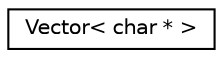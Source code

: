 digraph "Graphical Class Hierarchy"
{
 // INTERACTIVE_SVG=YES
  edge [fontname="Helvetica",fontsize="10",labelfontname="Helvetica",labelfontsize="10"];
  node [fontname="Helvetica",fontsize="10",shape=record];
  rankdir="LR";
  Node1 [label="Vector\< char * \>",height=0.2,width=0.4,color="black", fillcolor="white", style="filled",URL="$class_vector.html"];
}
